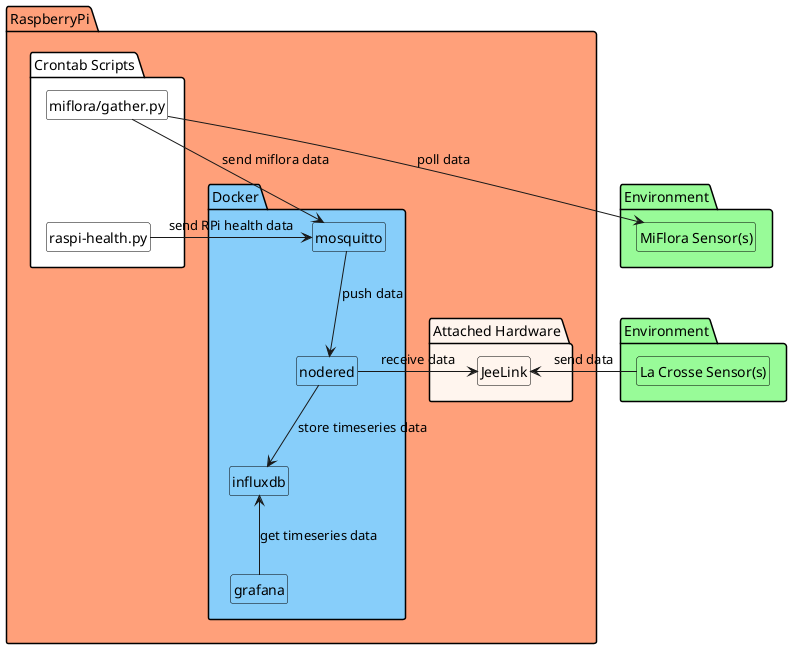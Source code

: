 @startuml
skinparam shadowing false

skinparam package {
  BackgroundColor white
  BorderColor black
  FontStyle italic bold

  BackgroundColor<<Environment>> PaleGreen
  BackgroundColor<<RaspberryPi>> LightSalmon
  BackgroundColor<<Hardware>> SeaShell
  BackgroundColor<<Docker>> LightSkyBlue
}

skinparam class {
  BackgroundColor none
  BorderColor Black
}

hide members
hide circle
hide stereotype

package "Environment" as E1 <<Environment>> {
  class "La Crosse Sensor(s)" as sensorLacrosse
}

package "Environment" as E2 <<Environment>> {
  class "MiFlora Sensor(s)" as sensorMiflora
}

package RaspberryPi <<RaspberryPi>> {
  package "Attached Hardware" <<Hardware>> {
    class "JeeLink" as jeelink
  }

  package Docker <<Docker>> {
    class nodered
    class grafana
    class influxdb
    class mosquitto

    mosquitto -down-> nodered: push data
    nodered -down-> influxdb: store timeseries data
    grafana -up-> influxdb: get timeseries data
  }

  package "Crontab Scripts" {
    class "raspi-health.py" as scriptRaspiHealth
    class "miflora/gather.py" as scriptMiflora

    scriptMiflora-down[hidden]-> scriptRaspiHealth
  }

  scriptRaspiHealth -right-> mosquitto: send RPi health data
}

sensorLacrosse -left-> jeelink: send data
jeelink <-right- nodered: receive data
sensorMiflora <-up- scriptMiflora: poll data
scriptMiflora -right-> mosquitto: send miflora data
@enduml

